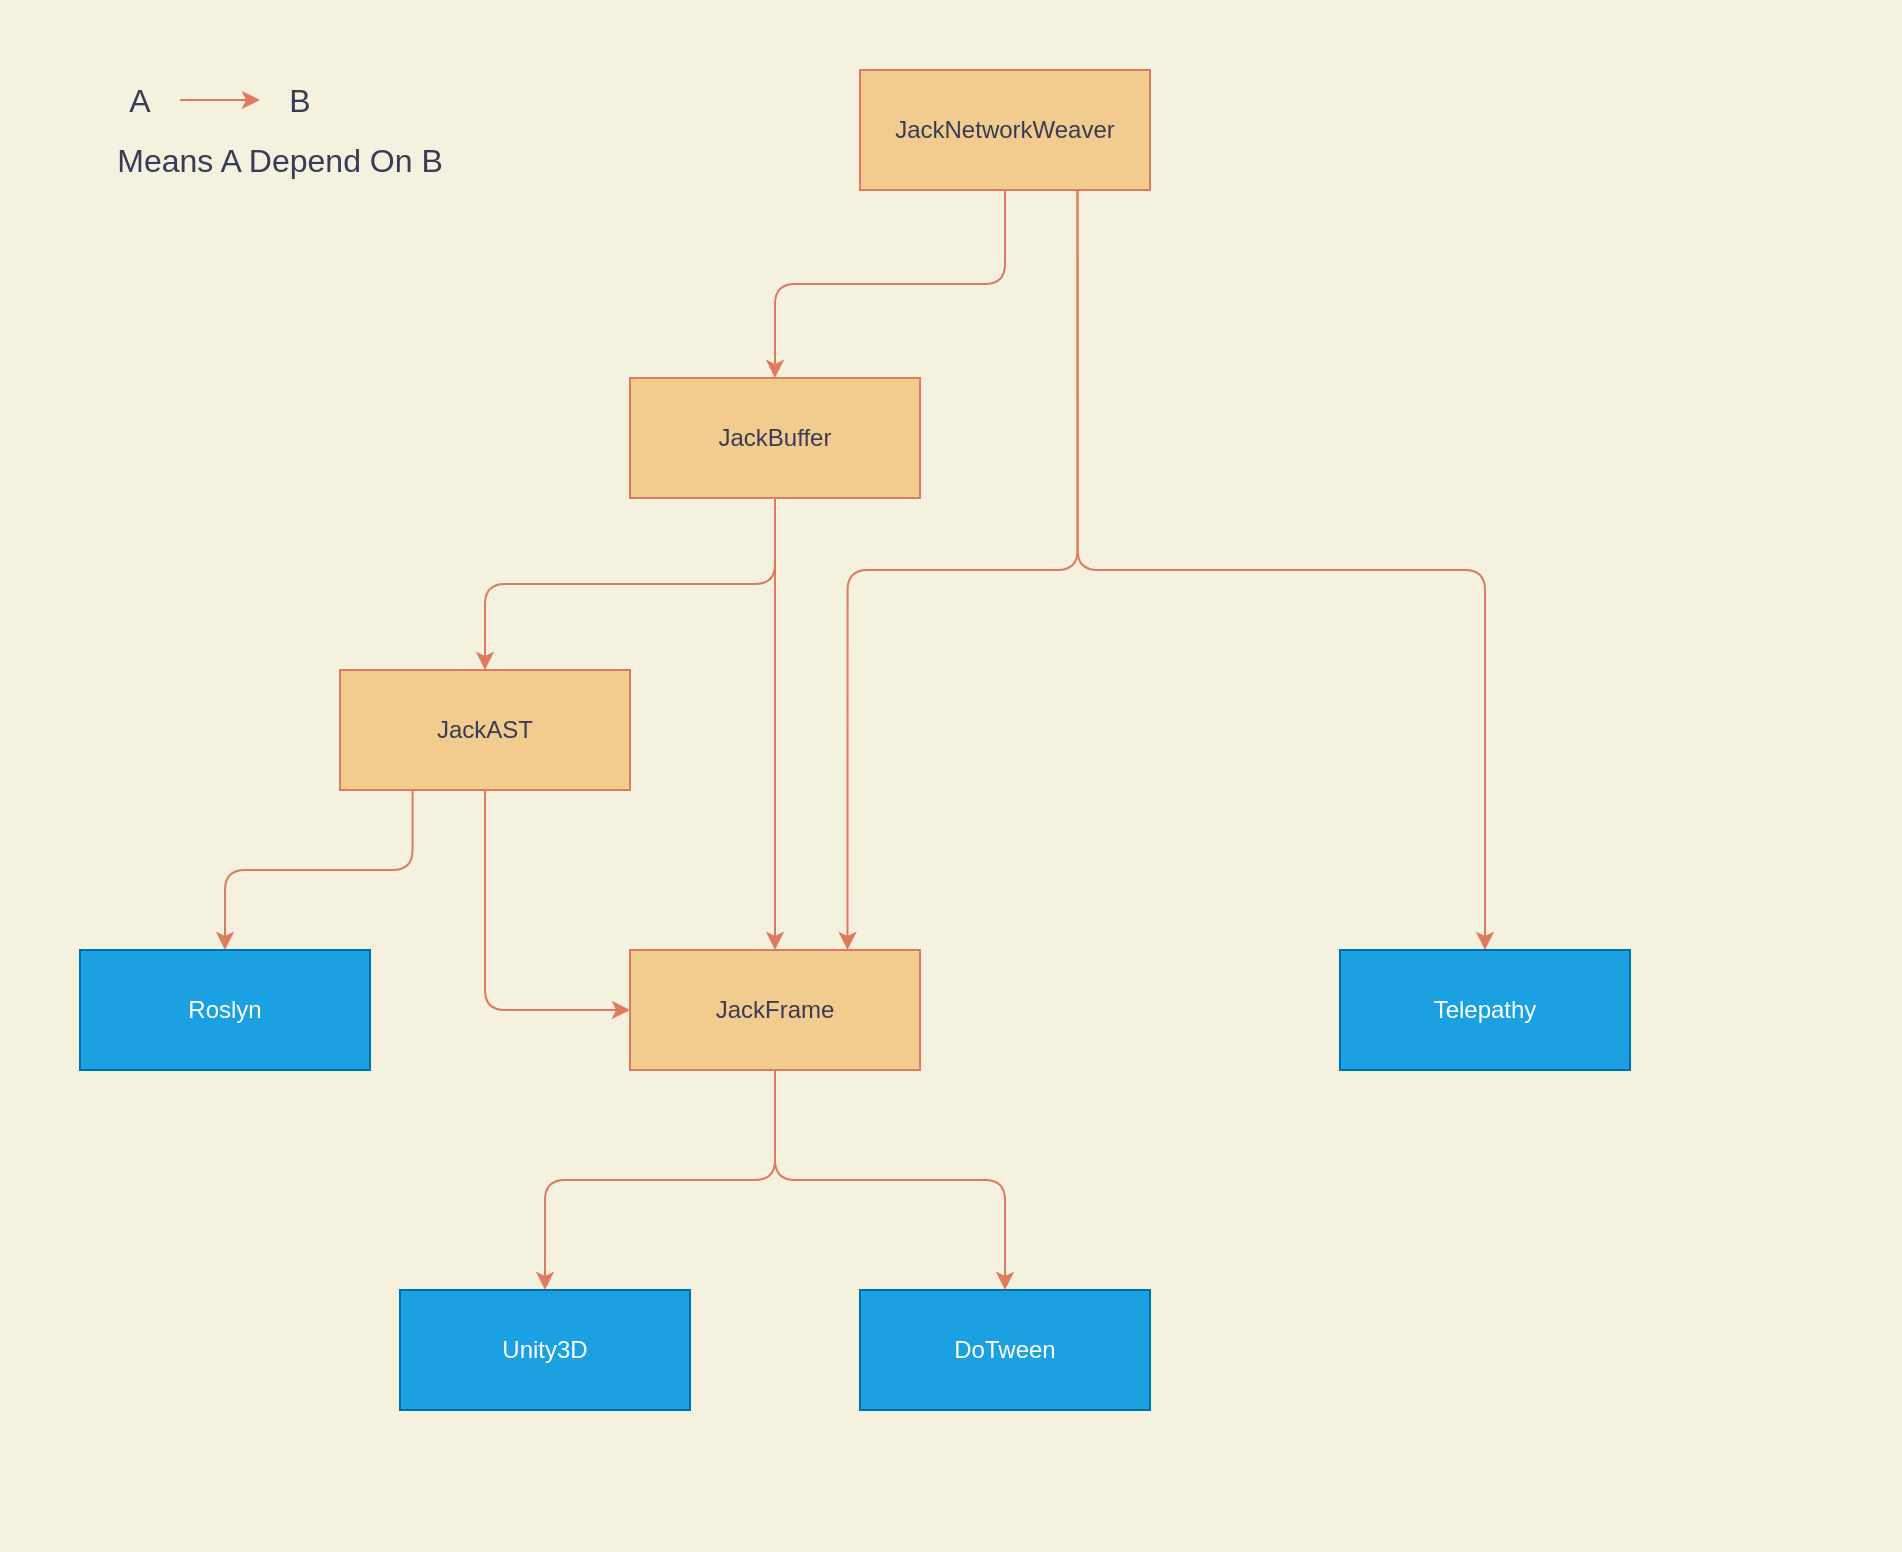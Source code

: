 <mxfile>
    <diagram id="ARa67cmQedTmChQykgEh" name="第 1 页">
        <mxGraphModel dx="1154" dy="917" grid="1" gridSize="10" guides="1" tooltips="1" connect="1" arrows="1" fold="1" page="1" pageScale="1" pageWidth="1169" pageHeight="827" background="#F4F1DE" math="0" shadow="0">
            <root>
                <mxCell id="0"/>
                <mxCell id="1" parent="0"/>
                <mxCell id="23" value="" style="rounded=0;whiteSpace=wrap;html=1;sketch=0;fontSize=16;fontColor=#393C56;fillColor=none;strokeColor=none;" vertex="1" parent="1">
                    <mxGeometry x="120" y="15" width="950" height="775" as="geometry"/>
                </mxCell>
                <mxCell id="14" style="edgeStyle=orthogonalEdgeStyle;curved=0;rounded=1;sketch=0;orthogonalLoop=1;jettySize=auto;html=1;exitX=0.5;exitY=1;exitDx=0;exitDy=0;entryX=0.5;entryY=0;entryDx=0;entryDy=0;fontColor=#393C56;strokeColor=#E07A5F;fillColor=#F2CC8F;" edge="1" parent="1" source="2" target="13">
                    <mxGeometry relative="1" as="geometry"/>
                </mxCell>
                <mxCell id="16" style="edgeStyle=orthogonalEdgeStyle;curved=0;rounded=1;sketch=0;orthogonalLoop=1;jettySize=auto;html=1;exitX=0.5;exitY=1;exitDx=0;exitDy=0;entryX=0.5;entryY=0;entryDx=0;entryDy=0;fontColor=#393C56;strokeColor=#E07A5F;fillColor=#F2CC8F;" edge="1" parent="1" source="2" target="15">
                    <mxGeometry relative="1" as="geometry"/>
                </mxCell>
                <mxCell id="2" value="JackFrame" style="rounded=0;whiteSpace=wrap;html=1;sketch=0;fontColor=#393C56;strokeColor=#E07A5F;fillColor=#F2CC8F;" vertex="1" parent="1">
                    <mxGeometry x="435" y="490" width="145" height="60" as="geometry"/>
                </mxCell>
                <mxCell id="4" style="edgeStyle=orthogonalEdgeStyle;curved=0;rounded=1;sketch=0;orthogonalLoop=1;jettySize=auto;html=1;exitX=0.5;exitY=1;exitDx=0;exitDy=0;entryX=0;entryY=0.5;entryDx=0;entryDy=0;fontColor=#393C56;strokeColor=#E07A5F;fillColor=#F2CC8F;" edge="1" parent="1" source="3" target="2">
                    <mxGeometry relative="1" as="geometry"/>
                </mxCell>
                <mxCell id="25" style="edgeStyle=orthogonalEdgeStyle;curved=0;rounded=1;sketch=0;orthogonalLoop=1;jettySize=auto;html=1;exitX=0.25;exitY=1;exitDx=0;exitDy=0;entryX=0.5;entryY=0;entryDx=0;entryDy=0;fontSize=16;fontColor=#393C56;strokeColor=#E07A5F;fillColor=#F2CC8F;" edge="1" parent="1" source="3" target="24">
                    <mxGeometry relative="1" as="geometry"/>
                </mxCell>
                <mxCell id="3" value="JackAST" style="rounded=0;whiteSpace=wrap;html=1;sketch=0;fontColor=#393C56;strokeColor=#E07A5F;fillColor=#F2CC8F;" vertex="1" parent="1">
                    <mxGeometry x="290" y="350" width="145" height="60" as="geometry"/>
                </mxCell>
                <mxCell id="6" style="edgeStyle=orthogonalEdgeStyle;curved=0;rounded=1;sketch=0;orthogonalLoop=1;jettySize=auto;html=1;exitX=0.5;exitY=1;exitDx=0;exitDy=0;entryX=0.5;entryY=0;entryDx=0;entryDy=0;fontColor=#393C56;strokeColor=#E07A5F;fillColor=#F2CC8F;" edge="1" parent="1" source="5" target="3">
                    <mxGeometry relative="1" as="geometry"/>
                </mxCell>
                <mxCell id="7" style="edgeStyle=orthogonalEdgeStyle;curved=0;rounded=1;sketch=0;orthogonalLoop=1;jettySize=auto;html=1;exitX=0.5;exitY=1;exitDx=0;exitDy=0;entryX=0.5;entryY=0;entryDx=0;entryDy=0;fontColor=#393C56;strokeColor=#E07A5F;fillColor=#F2CC8F;" edge="1" parent="1" source="5" target="2">
                    <mxGeometry relative="1" as="geometry"/>
                </mxCell>
                <mxCell id="5" value="JackBuffer" style="rounded=0;whiteSpace=wrap;html=1;sketch=0;fontColor=#393C56;strokeColor=#E07A5F;fillColor=#F2CC8F;" vertex="1" parent="1">
                    <mxGeometry x="435" y="204" width="145" height="60" as="geometry"/>
                </mxCell>
                <mxCell id="9" style="edgeStyle=orthogonalEdgeStyle;curved=0;rounded=1;sketch=0;orthogonalLoop=1;jettySize=auto;html=1;exitX=0.5;exitY=1;exitDx=0;exitDy=0;entryX=0.5;entryY=0;entryDx=0;entryDy=0;fontColor=#393C56;strokeColor=#E07A5F;fillColor=#F2CC8F;" edge="1" parent="1" source="8" target="5">
                    <mxGeometry relative="1" as="geometry"/>
                </mxCell>
                <mxCell id="10" style="edgeStyle=orthogonalEdgeStyle;curved=0;rounded=1;sketch=0;orthogonalLoop=1;jettySize=auto;html=1;exitX=0.75;exitY=1;exitDx=0;exitDy=0;entryX=0.75;entryY=0;entryDx=0;entryDy=0;fontColor=#393C56;strokeColor=#E07A5F;fillColor=#F2CC8F;" edge="1" parent="1" source="8" target="2">
                    <mxGeometry relative="1" as="geometry"/>
                </mxCell>
                <mxCell id="12" style="edgeStyle=orthogonalEdgeStyle;curved=0;rounded=1;sketch=0;orthogonalLoop=1;jettySize=auto;html=1;exitX=0.75;exitY=1;exitDx=0;exitDy=0;entryX=0.5;entryY=0;entryDx=0;entryDy=0;fontColor=#393C56;strokeColor=#E07A5F;fillColor=#F2CC8F;" edge="1" parent="1" source="8" target="11">
                    <mxGeometry relative="1" as="geometry"/>
                </mxCell>
                <mxCell id="8" value="JackNetworkWeaver" style="rounded=0;whiteSpace=wrap;html=1;sketch=0;fontColor=#393C56;strokeColor=#E07A5F;fillColor=#F2CC8F;" vertex="1" parent="1">
                    <mxGeometry x="550" y="50" width="145" height="60" as="geometry"/>
                </mxCell>
                <mxCell id="11" value="Telepathy" style="rounded=0;whiteSpace=wrap;html=1;sketch=0;fontColor=#ffffff;strokeColor=#006EAF;fillColor=#1ba1e2;" vertex="1" parent="1">
                    <mxGeometry x="790" y="490" width="145" height="60" as="geometry"/>
                </mxCell>
                <mxCell id="13" value="DoTween" style="rounded=0;whiteSpace=wrap;html=1;sketch=0;fontColor=#ffffff;strokeColor=#006EAF;fillColor=#1ba1e2;" vertex="1" parent="1">
                    <mxGeometry x="550" y="660" width="145" height="60" as="geometry"/>
                </mxCell>
                <mxCell id="15" value="Unity3D" style="rounded=0;whiteSpace=wrap;html=1;sketch=0;fontColor=#ffffff;strokeColor=#006EAF;fillColor=#1ba1e2;" vertex="1" parent="1">
                    <mxGeometry x="320" y="660" width="145" height="60" as="geometry"/>
                </mxCell>
                <mxCell id="17" value="" style="endArrow=classic;html=1;fontColor=#393C56;strokeColor=#E07A5F;fillColor=#F2CC8F;fontSize=16;" edge="1" parent="1">
                    <mxGeometry width="50" height="50" relative="1" as="geometry">
                        <mxPoint x="210" y="65" as="sourcePoint"/>
                        <mxPoint x="250" y="65" as="targetPoint"/>
                    </mxGeometry>
                </mxCell>
                <mxCell id="18" value="A" style="text;html=1;strokeColor=none;fillColor=none;align=center;verticalAlign=middle;whiteSpace=wrap;rounded=0;sketch=0;fontColor=#393C56;fontSize=16;" vertex="1" parent="1">
                    <mxGeometry x="170" y="55" width="40" height="20" as="geometry"/>
                </mxCell>
                <mxCell id="20" value="B" style="text;html=1;strokeColor=none;fillColor=none;align=center;verticalAlign=middle;whiteSpace=wrap;rounded=0;sketch=0;fontColor=#393C56;fontSize=16;" vertex="1" parent="1">
                    <mxGeometry x="250" y="55" width="40" height="20" as="geometry"/>
                </mxCell>
                <mxCell id="21" value="Means A Depend On B" style="text;html=1;strokeColor=none;fillColor=none;align=center;verticalAlign=middle;whiteSpace=wrap;rounded=0;sketch=0;fontColor=#393C56;fontSize=16;" vertex="1" parent="1">
                    <mxGeometry x="160" y="85" width="200" height="20" as="geometry"/>
                </mxCell>
                <mxCell id="24" value="Roslyn" style="rounded=0;whiteSpace=wrap;html=1;sketch=0;fontColor=#ffffff;strokeColor=#006EAF;fillColor=#1ba1e2;" vertex="1" parent="1">
                    <mxGeometry x="160" y="490" width="145" height="60" as="geometry"/>
                </mxCell>
            </root>
        </mxGraphModel>
    </diagram>
</mxfile>